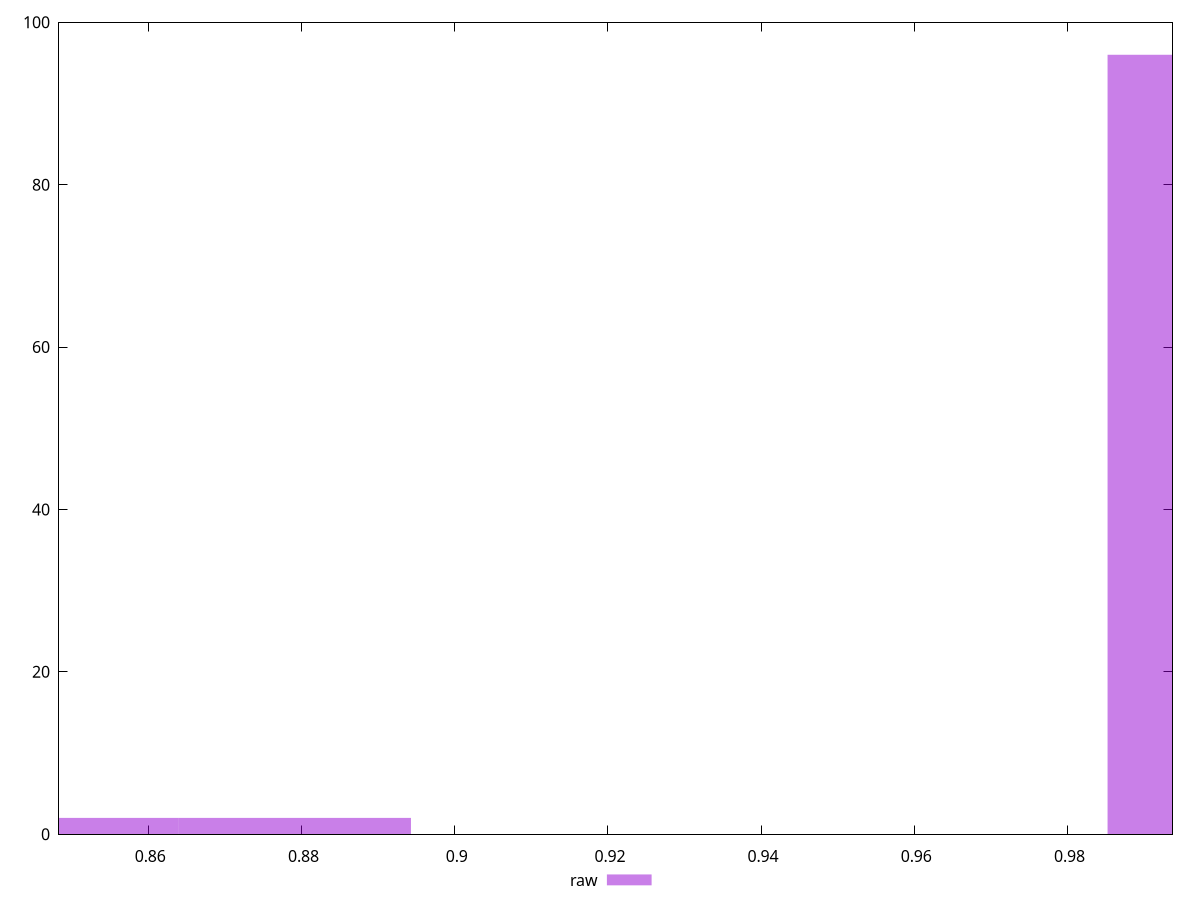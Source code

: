 reset

$raw <<EOF
0.8488142224564914 2
1.0003881907522933 96
0.8791290161156518 2
EOF

set key outside below
set boxwidth 0.030314793659160406
set xrange [0.8483372432795361:0.9937081846804422]
set yrange [0:100]
set trange [0:100]
set style fill transparent solid 0.5 noborder
set terminal svg size 640, 490 enhanced background rgb 'white'
set output "reports/report_00031_2021-02-24T23-18-18.084Z/meta/pScore/samples/card/raw/histogram.svg"

plot $raw title "raw" with boxes

reset
